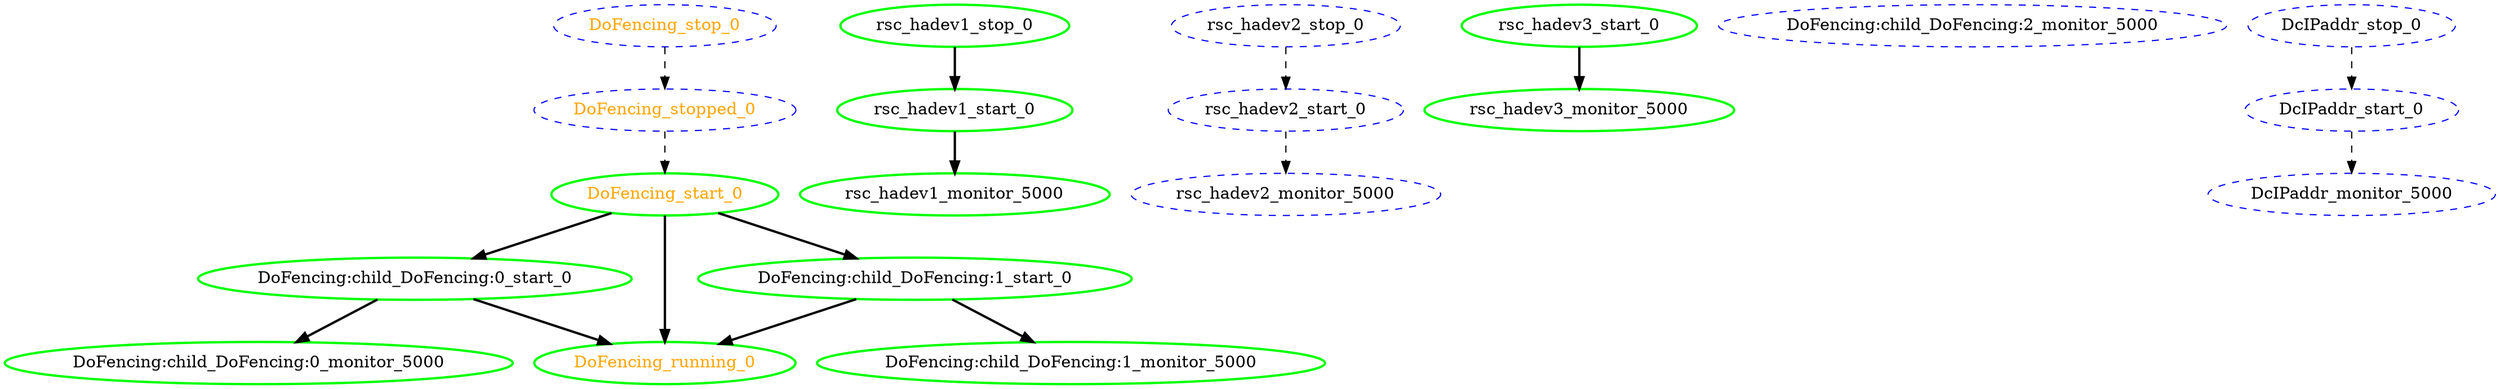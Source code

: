 digraph "g" {
	size = "30,30"
"DoFencing:child_DoFencing:0_monitor_5000" [ tooltip="hadev2" style=bold color="green" fontcolor="black" ]
"rsc_hadev1_monitor_5000" [ tooltip="hadev3" style=bold color="green" fontcolor="black" ]
"DoFencing:child_DoFencing:0_start_0" [ tooltip="hadev2" style=bold color="green" fontcolor="black" ]
"rsc_hadev2_monitor_5000" [ style="dashed" color="blue" fontcolor="black" ]
"rsc_hadev3_start_0" [ tooltip="hadev3" style=bold color="green" fontcolor="black" ]
"DoFencing:child_DoFencing:2_monitor_5000" [ style="dashed" color="blue" fontcolor="black" ]
"DcIPaddr_monitor_5000" [ style="dashed" color="blue" fontcolor="black" ]
"rsc_hadev1_start_0" [ tooltip="hadev3" style=bold color="green" fontcolor="black" ]
"rsc_hadev3_monitor_5000" [ tooltip="hadev3" style=bold color="green" fontcolor="black" ]
"DoFencing:child_DoFencing:1_monitor_5000" [ tooltip="hadev3" style=bold color="green" fontcolor="black" ]
"DcIPaddr_stop_0" [ style="dashed" color="blue" fontcolor="black" ]
"DcIPaddr_start_0" [ style="dashed" color="blue" fontcolor="black" ]
"rsc_hadev1_stop_0" [ tooltip="hadev2" style=bold color="green" fontcolor="black" ]
"rsc_hadev2_stop_0" [ style="dashed" color="blue" fontcolor="black" ]
"rsc_hadev2_start_0" [ style="dashed" color="blue" fontcolor="black" ]
"DoFencing:child_DoFencing:1_start_0" [ tooltip="hadev3" style=bold color="green" fontcolor="black" ]
"DoFencing_start_0" [ tooltip="" style=bold color="green" fontcolor="orange" ]
"DoFencing_running_0" [ tooltip="" style=bold color="green" fontcolor="orange" ]
"DoFencing_stop_0" [ style="dashed" color="blue" fontcolor="orange" ]
"DoFencing_stopped_0" [ style="dashed" color="blue" fontcolor="orange" ]
"DoFencing:child_DoFencing:0_start_0" -> "DoFencing:child_DoFencing:0_monitor_5000" [ style = bold]
"rsc_hadev1_start_0" -> "rsc_hadev1_monitor_5000" [ style = bold]
"DoFencing_start_0" -> "DoFencing:child_DoFencing:0_start_0" [ style = bold]
"rsc_hadev2_start_0" -> "rsc_hadev2_monitor_5000" [ style = dashed]
"DcIPaddr_start_0" -> "DcIPaddr_monitor_5000" [ style = dashed]
"rsc_hadev1_stop_0" -> "rsc_hadev1_start_0" [ style = bold]
"rsc_hadev3_start_0" -> "rsc_hadev3_monitor_5000" [ style = bold]
"DoFencing:child_DoFencing:1_start_0" -> "DoFencing:child_DoFencing:1_monitor_5000" [ style = bold]
"DcIPaddr_stop_0" -> "DcIPaddr_start_0" [ style = dashed]
"rsc_hadev2_stop_0" -> "rsc_hadev2_start_0" [ style = dashed]
"DoFencing_start_0" -> "DoFencing:child_DoFencing:1_start_0" [ style = bold]
"DoFencing_stopped_0" -> "DoFencing_start_0" [ style = dashed]
"DoFencing:child_DoFencing:0_start_0" -> "DoFencing_running_0" [ style = bold]
"DoFencing:child_DoFencing:1_start_0" -> "DoFencing_running_0" [ style = bold]
"DoFencing_start_0" -> "DoFencing_running_0" [ style = bold]
"DoFencing_stop_0" -> "DoFencing_stopped_0" [ style = dashed]
}
